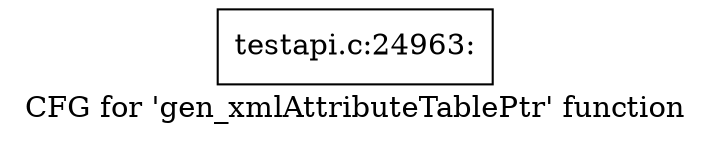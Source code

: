 digraph "CFG for 'gen_xmlAttributeTablePtr' function" {
	label="CFG for 'gen_xmlAttributeTablePtr' function";

	Node0x4e72980 [shape=record,label="{testapi.c:24963:}"];
}
